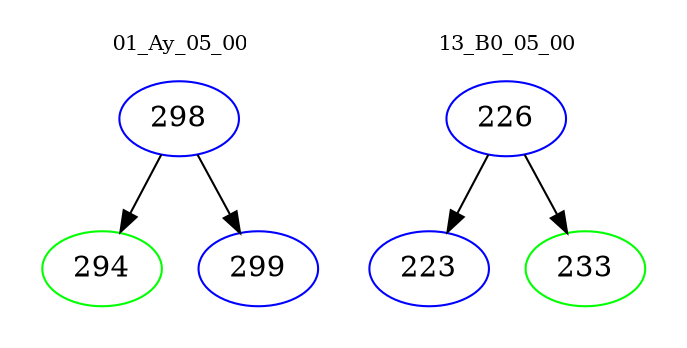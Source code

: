 digraph{
subgraph cluster_0 {
color = white
label = "01_Ay_05_00";
fontsize=10;
T0_298 [label="298", color="blue"]
T0_298 -> T0_294 [color="black"]
T0_294 [label="294", color="green"]
T0_298 -> T0_299 [color="black"]
T0_299 [label="299", color="blue"]
}
subgraph cluster_1 {
color = white
label = "13_B0_05_00";
fontsize=10;
T1_226 [label="226", color="blue"]
T1_226 -> T1_223 [color="black"]
T1_223 [label="223", color="blue"]
T1_226 -> T1_233 [color="black"]
T1_233 [label="233", color="green"]
}
}

